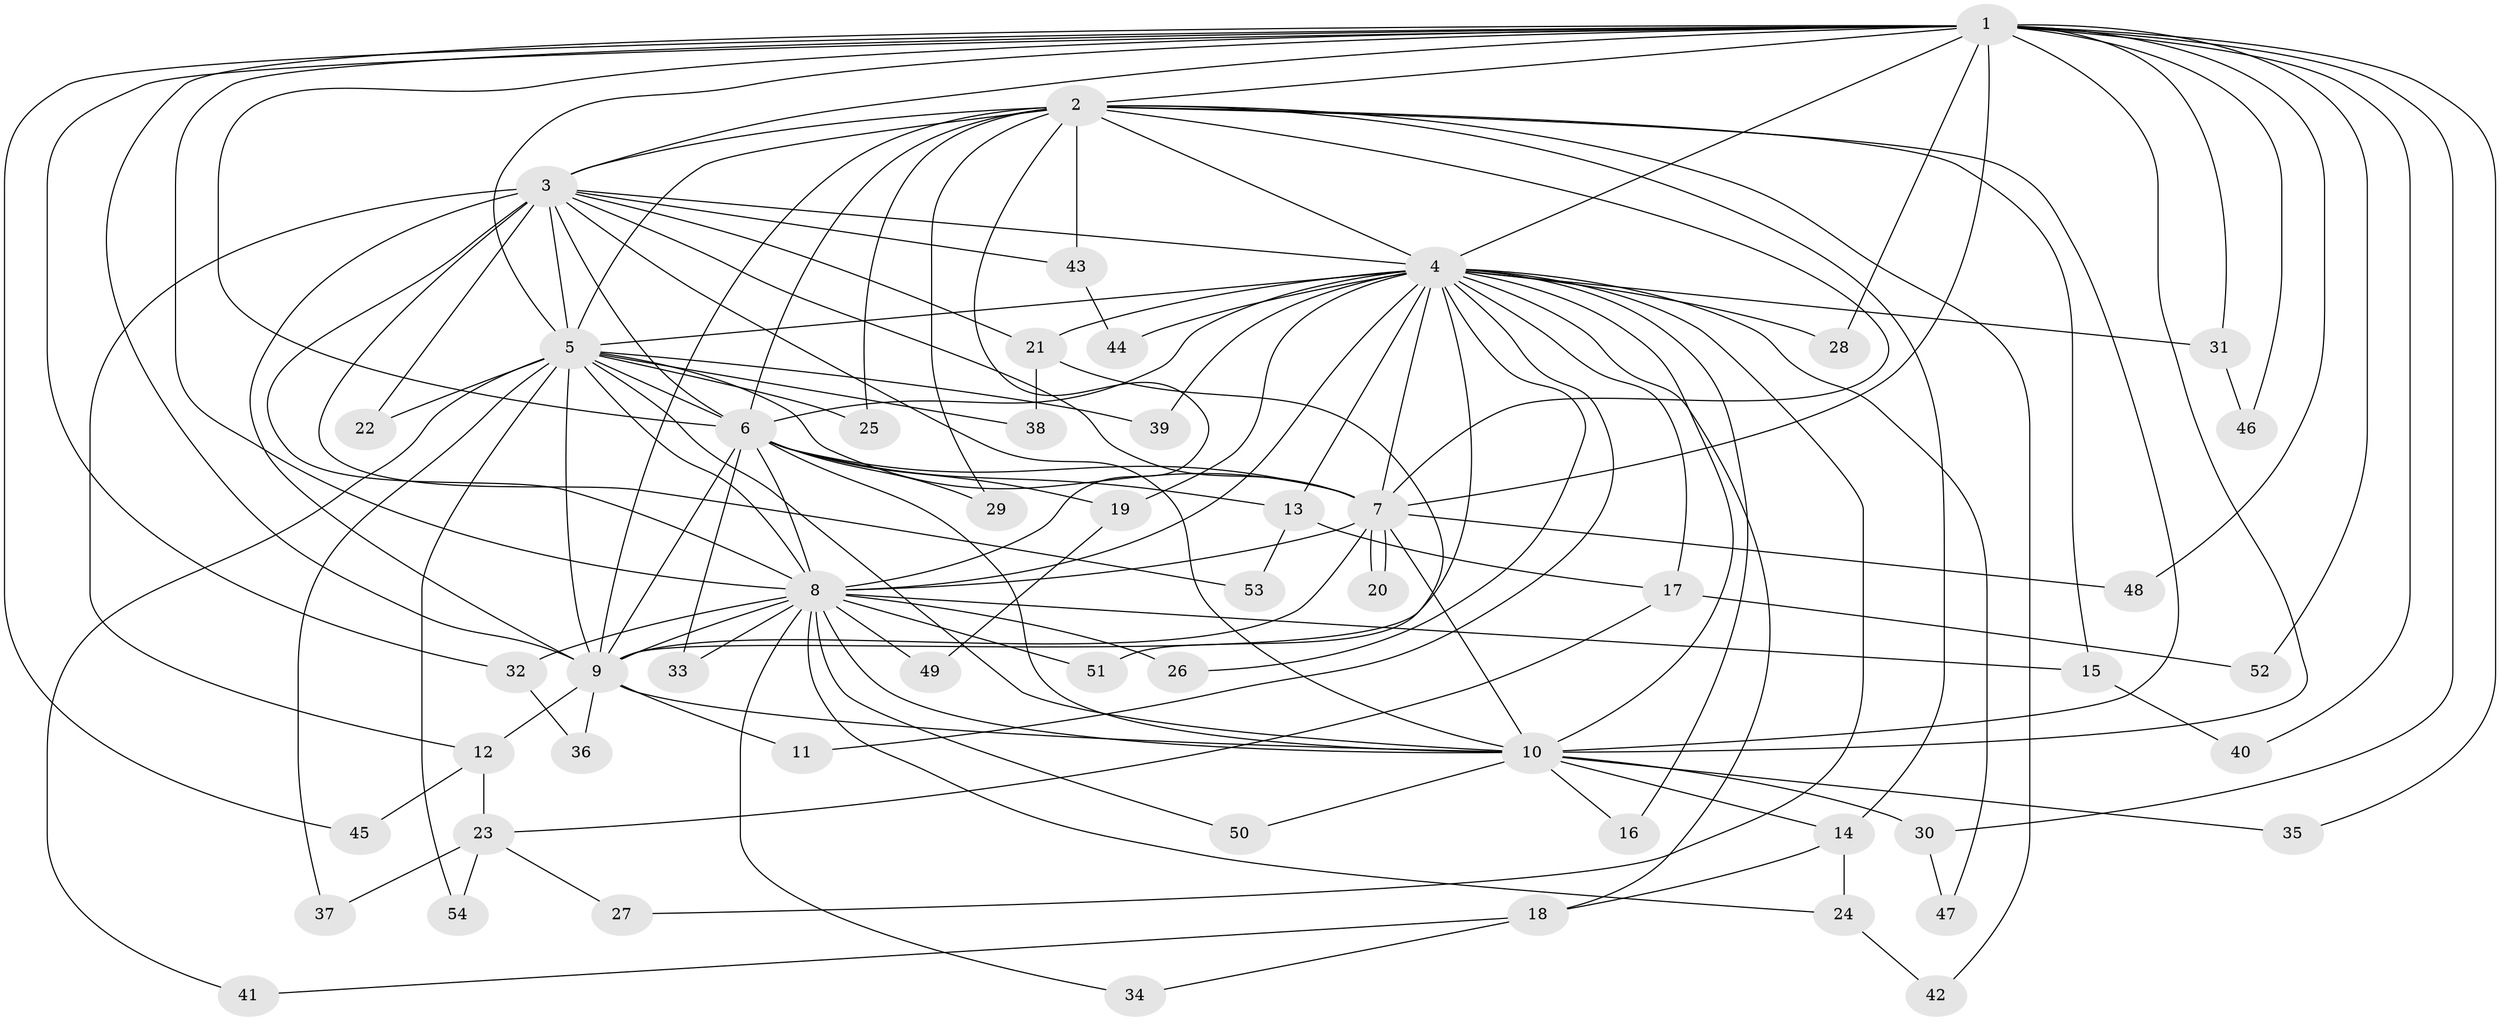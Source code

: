 // coarse degree distribution, {18: 0.030303030303030304, 11: 0.06060606060606061, 13: 0.06060606060606061, 4: 0.18181818181818182, 16: 0.06060606060606061, 5: 0.030303030303030304, 14: 0.06060606060606061, 2: 0.2727272727272727, 3: 0.18181818181818182, 10: 0.030303030303030304, 1: 0.030303030303030304}
// Generated by graph-tools (version 1.1) at 2025/36/03/04/25 23:36:23]
// undirected, 54 vertices, 133 edges
graph export_dot {
  node [color=gray90,style=filled];
  1;
  2;
  3;
  4;
  5;
  6;
  7;
  8;
  9;
  10;
  11;
  12;
  13;
  14;
  15;
  16;
  17;
  18;
  19;
  20;
  21;
  22;
  23;
  24;
  25;
  26;
  27;
  28;
  29;
  30;
  31;
  32;
  33;
  34;
  35;
  36;
  37;
  38;
  39;
  40;
  41;
  42;
  43;
  44;
  45;
  46;
  47;
  48;
  49;
  50;
  51;
  52;
  53;
  54;
  1 -- 2;
  1 -- 3;
  1 -- 4;
  1 -- 5;
  1 -- 6;
  1 -- 7;
  1 -- 8;
  1 -- 9;
  1 -- 10;
  1 -- 28;
  1 -- 30;
  1 -- 31;
  1 -- 32;
  1 -- 35;
  1 -- 40;
  1 -- 45;
  1 -- 46;
  1 -- 48;
  1 -- 52;
  2 -- 3;
  2 -- 4;
  2 -- 5;
  2 -- 6;
  2 -- 7;
  2 -- 8;
  2 -- 9;
  2 -- 10;
  2 -- 14;
  2 -- 15;
  2 -- 25;
  2 -- 29;
  2 -- 42;
  2 -- 43;
  3 -- 4;
  3 -- 5;
  3 -- 6;
  3 -- 7;
  3 -- 8;
  3 -- 9;
  3 -- 10;
  3 -- 12;
  3 -- 21;
  3 -- 22;
  3 -- 43;
  3 -- 53;
  4 -- 5;
  4 -- 6;
  4 -- 7;
  4 -- 8;
  4 -- 9;
  4 -- 10;
  4 -- 11;
  4 -- 13;
  4 -- 16;
  4 -- 17;
  4 -- 18;
  4 -- 19;
  4 -- 21;
  4 -- 26;
  4 -- 27;
  4 -- 28;
  4 -- 31;
  4 -- 39;
  4 -- 44;
  4 -- 47;
  5 -- 6;
  5 -- 7;
  5 -- 8;
  5 -- 9;
  5 -- 10;
  5 -- 22;
  5 -- 25;
  5 -- 37;
  5 -- 38;
  5 -- 39;
  5 -- 41;
  5 -- 54;
  6 -- 7;
  6 -- 8;
  6 -- 9;
  6 -- 10;
  6 -- 13;
  6 -- 19;
  6 -- 29;
  6 -- 33;
  7 -- 8;
  7 -- 9;
  7 -- 10;
  7 -- 20;
  7 -- 20;
  7 -- 48;
  8 -- 9;
  8 -- 10;
  8 -- 15;
  8 -- 24;
  8 -- 26;
  8 -- 32;
  8 -- 33;
  8 -- 34;
  8 -- 49;
  8 -- 50;
  8 -- 51;
  9 -- 10;
  9 -- 11;
  9 -- 12;
  9 -- 36;
  10 -- 14;
  10 -- 16;
  10 -- 30;
  10 -- 35;
  10 -- 50;
  12 -- 23;
  12 -- 45;
  13 -- 17;
  13 -- 53;
  14 -- 18;
  14 -- 24;
  15 -- 40;
  17 -- 23;
  17 -- 52;
  18 -- 34;
  18 -- 41;
  19 -- 49;
  21 -- 38;
  21 -- 51;
  23 -- 27;
  23 -- 37;
  23 -- 54;
  24 -- 42;
  30 -- 47;
  31 -- 46;
  32 -- 36;
  43 -- 44;
}

